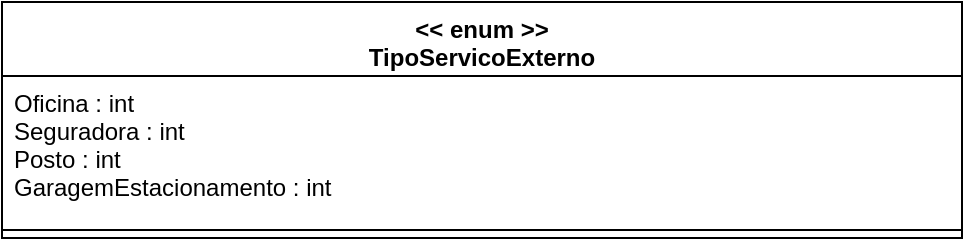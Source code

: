 <mxfile version="12.2.0" type="device" pages="1"><diagram id="aeH4SGEEoyOoiou1zF-Y" name="Page-1"><mxGraphModel dx="984" dy="349" grid="1" gridSize="10" guides="1" tooltips="1" connect="1" arrows="1" fold="1" page="1" pageScale="1" pageWidth="1169" pageHeight="827" math="0" shadow="0"><root><mxCell id="0"/><mxCell id="1" parent="0"/><mxCell id="QVzqmgC1aSP6FY4luHf9-1" value="&lt;&lt; enum &gt;&gt;&#10;TipoServicoExterno" style="swimlane;fontStyle=1;align=center;verticalAlign=top;childLayout=stackLayout;horizontal=1;startSize=37;horizontalStack=0;resizeParent=1;resizeParentMax=0;resizeLast=0;collapsible=1;marginBottom=0;" vertex="1" parent="1"><mxGeometry x="80" y="70" width="480" height="118" as="geometry"/></mxCell><mxCell id="QVzqmgC1aSP6FY4luHf9-2" value="Oficina : int&#10;Seguradora : int&#10;Posto : int&#10;GaragemEstacionamento : int" style="text;strokeColor=none;fillColor=none;align=left;verticalAlign=top;spacingLeft=4;spacingRight=4;overflow=hidden;rotatable=0;points=[[0,0.5],[1,0.5]];portConstraint=eastwest;" vertex="1" parent="QVzqmgC1aSP6FY4luHf9-1"><mxGeometry y="37" width="480" height="73" as="geometry"/></mxCell><mxCell id="QVzqmgC1aSP6FY4luHf9-3" value="" style="line;strokeWidth=1;fillColor=none;align=left;verticalAlign=middle;spacingTop=-1;spacingLeft=3;spacingRight=3;rotatable=0;labelPosition=right;points=[];portConstraint=eastwest;" vertex="1" parent="QVzqmgC1aSP6FY4luHf9-1"><mxGeometry y="110" width="480" height="8" as="geometry"/></mxCell></root></mxGraphModel></diagram></mxfile>